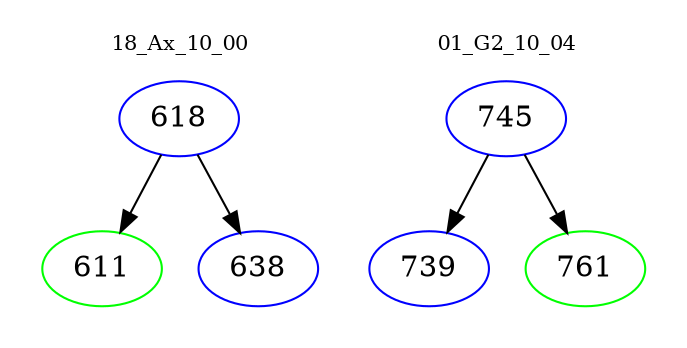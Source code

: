 digraph{
subgraph cluster_0 {
color = white
label = "18_Ax_10_00";
fontsize=10;
T0_618 [label="618", color="blue"]
T0_618 -> T0_611 [color="black"]
T0_611 [label="611", color="green"]
T0_618 -> T0_638 [color="black"]
T0_638 [label="638", color="blue"]
}
subgraph cluster_1 {
color = white
label = "01_G2_10_04";
fontsize=10;
T1_745 [label="745", color="blue"]
T1_745 -> T1_739 [color="black"]
T1_739 [label="739", color="blue"]
T1_745 -> T1_761 [color="black"]
T1_761 [label="761", color="green"]
}
}
